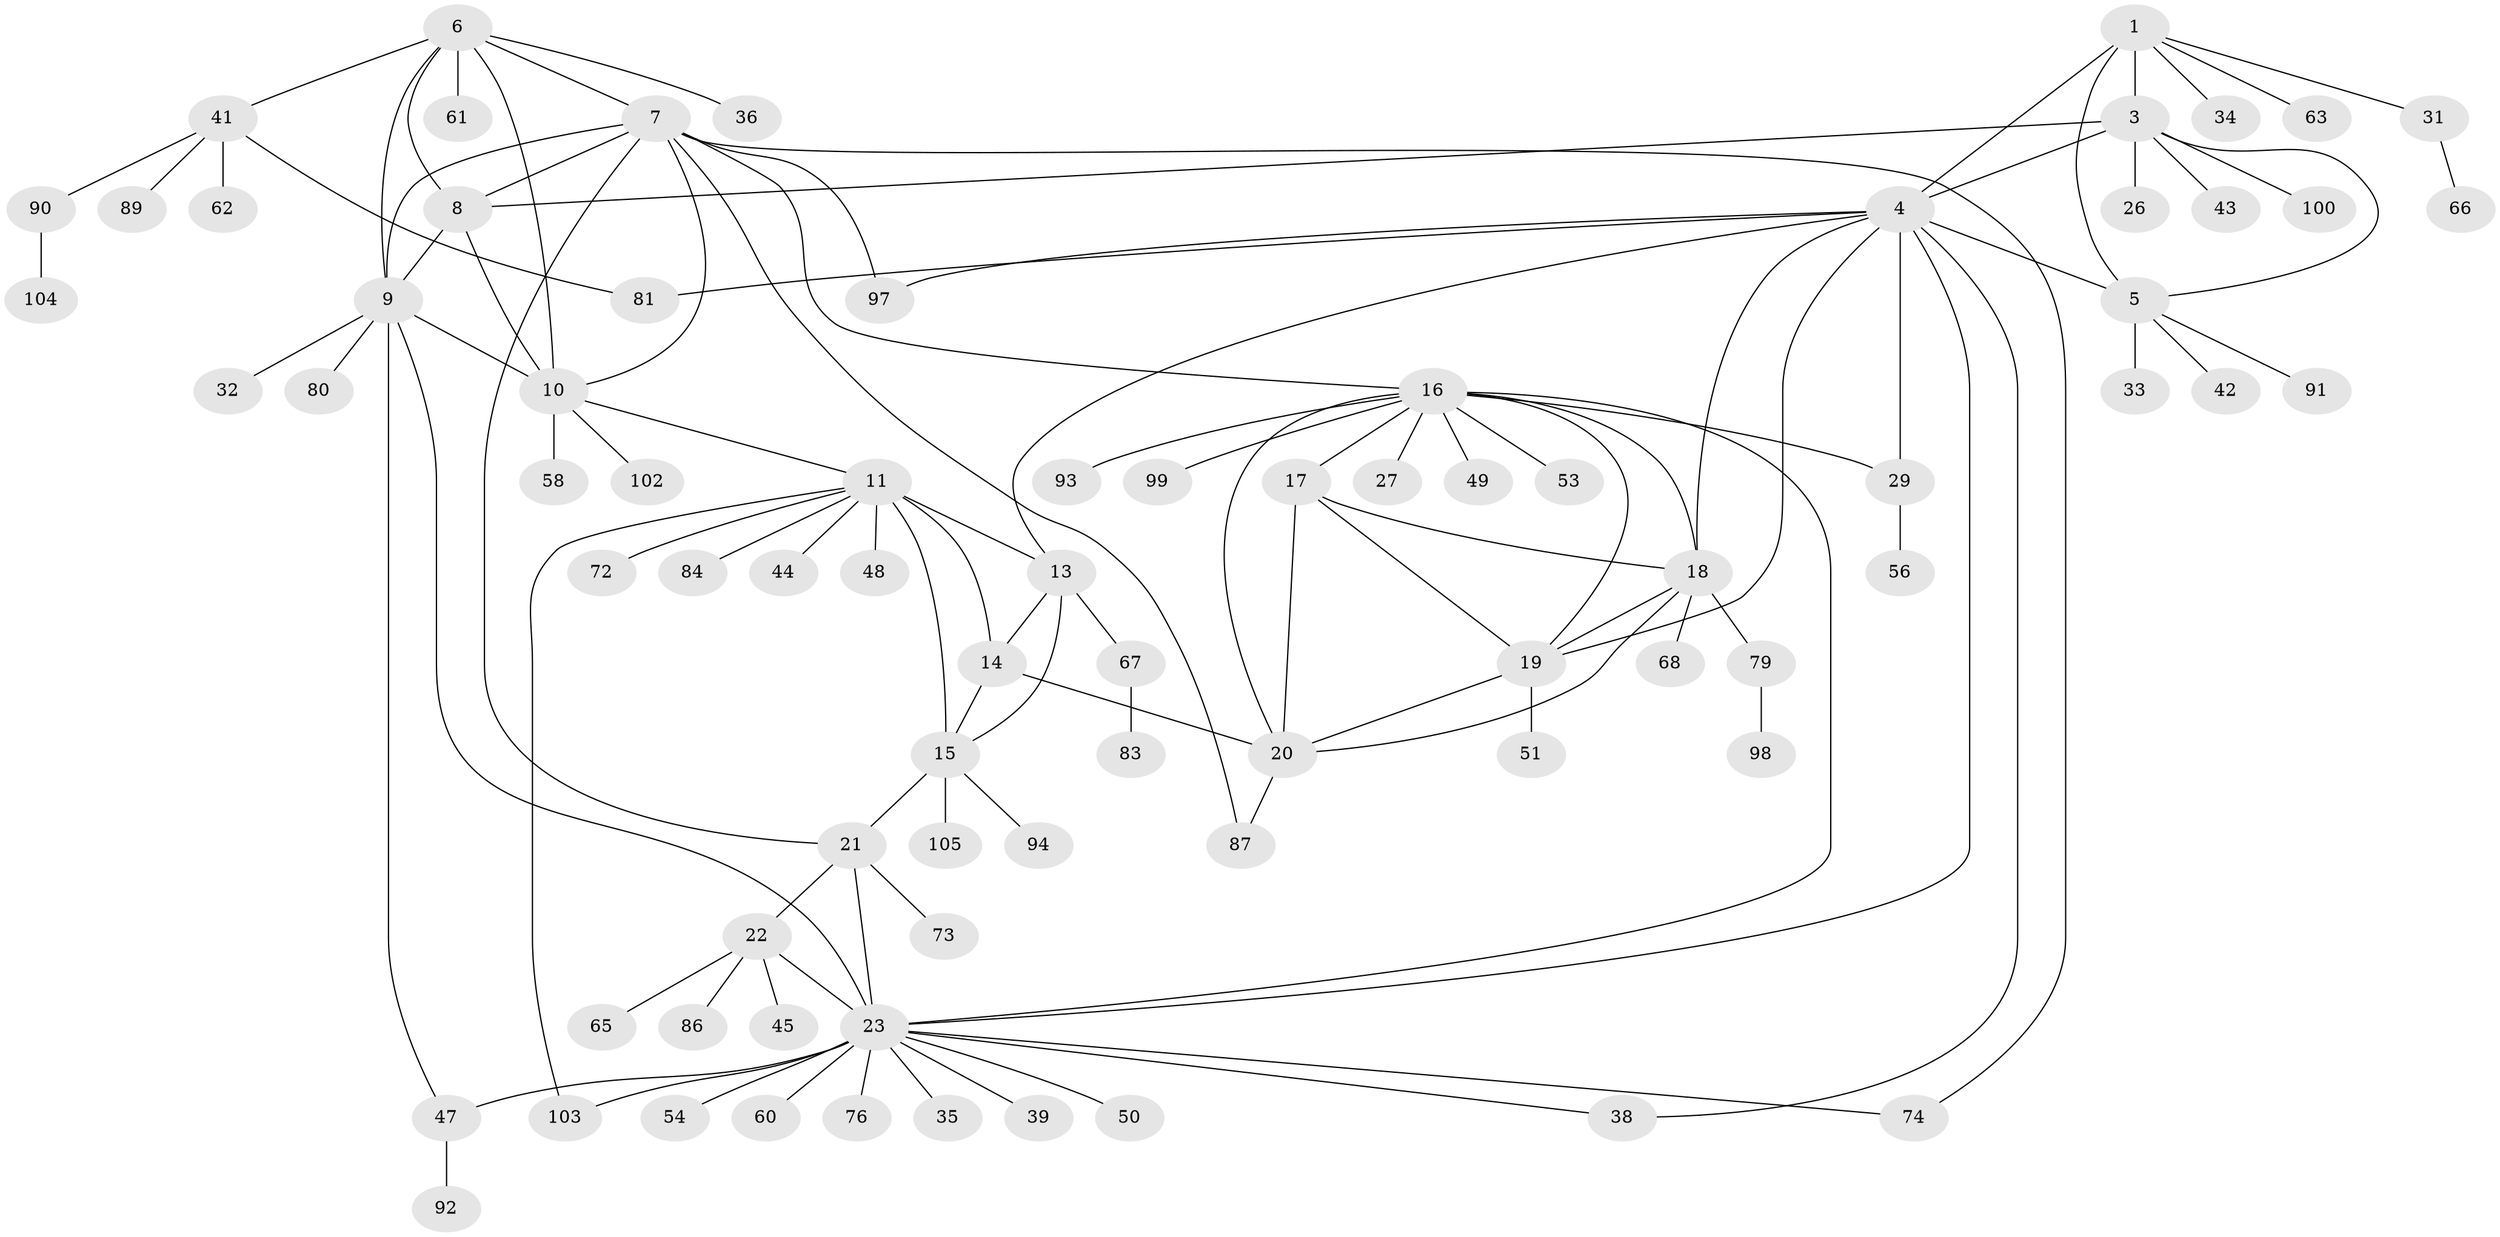 // original degree distribution, {4: 0.0380952380952381, 7: 0.06666666666666667, 9: 0.02857142857142857, 13: 0.009523809523809525, 8: 0.02857142857142857, 10: 0.01904761904761905, 5: 0.01904761904761905, 6: 0.02857142857142857, 12: 0.01904761904761905, 1: 0.5428571428571428, 2: 0.18095238095238095, 3: 0.01904761904761905}
// Generated by graph-tools (version 1.1) at 2025/42/03/06/25 10:42:14]
// undirected, 79 vertices, 113 edges
graph export_dot {
graph [start="1"]
  node [color=gray90,style=filled];
  1 [super="+2"];
  3 [super="+82"];
  4 [super="+69"];
  5 [super="+28"];
  6 [super="+52"];
  7 [super="+96"];
  8;
  9 [super="+95"];
  10 [super="+55"];
  11 [super="+12"];
  13;
  14 [super="+37"];
  15 [super="+70"];
  16 [super="+75"];
  17 [super="+59"];
  18 [super="+40"];
  19 [super="+78"];
  20;
  21 [super="+57"];
  22 [super="+25"];
  23 [super="+24"];
  26;
  27;
  29 [super="+30"];
  31;
  32;
  33;
  34;
  35;
  36;
  38 [super="+64"];
  39;
  41 [super="+46"];
  42;
  43 [super="+85"];
  44;
  45;
  47 [super="+77"];
  48;
  49;
  50;
  51;
  53;
  54;
  56;
  58;
  60;
  61;
  62;
  63;
  65 [super="+71"];
  66;
  67;
  68;
  72;
  73;
  74;
  76;
  79;
  80 [super="+88"];
  81;
  83;
  84;
  86;
  87;
  89;
  90;
  91;
  92;
  93;
  94;
  97;
  98;
  99 [super="+101"];
  100;
  102;
  103;
  104;
  105;
  1 -- 3 [weight=2];
  1 -- 4 [weight=2];
  1 -- 5 [weight=2];
  1 -- 34;
  1 -- 31;
  1 -- 63;
  3 -- 4;
  3 -- 5;
  3 -- 8;
  3 -- 26;
  3 -- 43;
  3 -- 100;
  4 -- 5;
  4 -- 13 [weight=2];
  4 -- 19;
  4 -- 23;
  4 -- 29;
  4 -- 38;
  4 -- 81;
  4 -- 97;
  4 -- 18;
  5 -- 33;
  5 -- 42;
  5 -- 91;
  6 -- 7;
  6 -- 8;
  6 -- 9;
  6 -- 10;
  6 -- 36;
  6 -- 41;
  6 -- 61;
  7 -- 8;
  7 -- 9;
  7 -- 10;
  7 -- 16;
  7 -- 74;
  7 -- 87;
  7 -- 97;
  7 -- 21;
  8 -- 9;
  8 -- 10;
  9 -- 10;
  9 -- 23;
  9 -- 32;
  9 -- 80;
  9 -- 47;
  10 -- 102;
  10 -- 11;
  10 -- 58;
  11 -- 13 [weight=2];
  11 -- 14 [weight=2];
  11 -- 15 [weight=2];
  11 -- 103;
  11 -- 72;
  11 -- 44;
  11 -- 48;
  11 -- 84;
  13 -- 14;
  13 -- 15;
  13 -- 67;
  14 -- 15;
  14 -- 20;
  15 -- 21;
  15 -- 94;
  15 -- 105;
  16 -- 17;
  16 -- 18;
  16 -- 19;
  16 -- 20;
  16 -- 23;
  16 -- 27;
  16 -- 29;
  16 -- 49;
  16 -- 53;
  16 -- 93;
  16 -- 99;
  17 -- 18;
  17 -- 19;
  17 -- 20;
  18 -- 19;
  18 -- 20;
  18 -- 68;
  18 -- 79;
  19 -- 20;
  19 -- 51;
  20 -- 87;
  21 -- 22 [weight=2];
  21 -- 23 [weight=2];
  21 -- 73;
  22 -- 23 [weight=4];
  22 -- 65;
  22 -- 86;
  22 -- 45;
  23 -- 35;
  23 -- 38;
  23 -- 54;
  23 -- 74;
  23 -- 103;
  23 -- 39;
  23 -- 76;
  23 -- 47;
  23 -- 50;
  23 -- 60;
  29 -- 56;
  31 -- 66;
  41 -- 62;
  41 -- 81;
  41 -- 89;
  41 -- 90;
  47 -- 92;
  67 -- 83;
  79 -- 98;
  90 -- 104;
}
